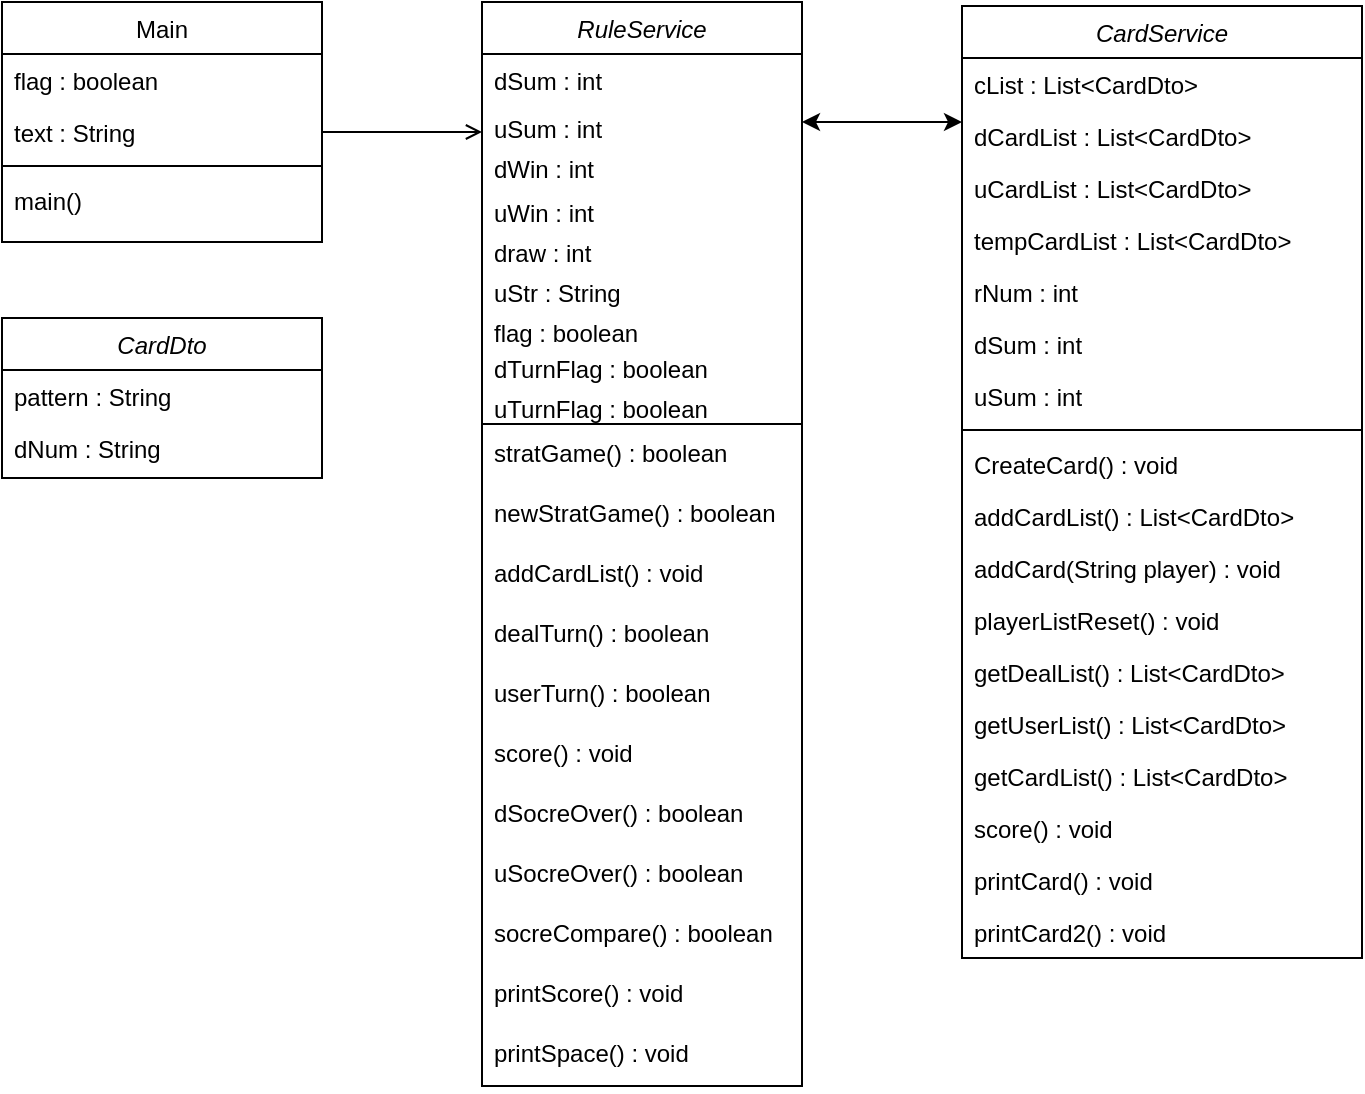<mxfile version="21.3.2" type="device">
  <diagram id="C5RBs43oDa-KdzZeNtuy" name="Page-1">
    <mxGraphModel dx="1434" dy="756" grid="1" gridSize="10" guides="1" tooltips="1" connect="1" arrows="1" fold="1" page="1" pageScale="1" pageWidth="827" pageHeight="1169" math="0" shadow="0">
      <root>
        <mxCell id="WIyWlLk6GJQsqaUBKTNV-0" />
        <mxCell id="WIyWlLk6GJQsqaUBKTNV-1" parent="WIyWlLk6GJQsqaUBKTNV-0" />
        <mxCell id="zkfFHV4jXpPFQw0GAbJ--0" value="RuleService" style="swimlane;fontStyle=2;align=center;verticalAlign=top;childLayout=stackLayout;horizontal=1;startSize=26;horizontalStack=0;resizeParent=1;resizeLast=0;collapsible=1;marginBottom=0;rounded=0;shadow=0;strokeWidth=1;" parent="WIyWlLk6GJQsqaUBKTNV-1" vertex="1">
          <mxGeometry x="320" y="122" width="160" height="542" as="geometry">
            <mxRectangle x="230" y="140" width="160" height="26" as="alternateBounds" />
          </mxGeometry>
        </mxCell>
        <mxCell id="zkfFHV4jXpPFQw0GAbJ--1" value="dSum : int " style="text;align=left;verticalAlign=top;spacingLeft=4;spacingRight=4;overflow=hidden;rotatable=0;points=[[0,0.5],[1,0.5]];portConstraint=eastwest;" parent="zkfFHV4jXpPFQw0GAbJ--0" vertex="1">
          <mxGeometry y="26" width="160" height="24" as="geometry" />
        </mxCell>
        <mxCell id="zkfFHV4jXpPFQw0GAbJ--2" value="uSum : int " style="text;align=left;verticalAlign=top;spacingLeft=4;spacingRight=4;overflow=hidden;rotatable=0;points=[[0,0.5],[1,0.5]];portConstraint=eastwest;rounded=0;shadow=0;html=0;" parent="zkfFHV4jXpPFQw0GAbJ--0" vertex="1">
          <mxGeometry y="50" width="160" height="20" as="geometry" />
        </mxCell>
        <mxCell id="zkfFHV4jXpPFQw0GAbJ--3" value="dWin : int " style="text;align=left;verticalAlign=top;spacingLeft=4;spacingRight=4;overflow=hidden;rotatable=0;points=[[0,0.5],[1,0.5]];portConstraint=eastwest;rounded=0;shadow=0;html=0;" parent="zkfFHV4jXpPFQw0GAbJ--0" vertex="1">
          <mxGeometry y="70" width="160" height="22" as="geometry" />
        </mxCell>
        <mxCell id="nTXsznVLcrMfDOOA18s6-15" value="uWin : int " style="text;align=left;verticalAlign=top;spacingLeft=4;spacingRight=4;overflow=hidden;rotatable=0;points=[[0,0.5],[1,0.5]];portConstraint=eastwest;rounded=0;shadow=0;html=0;" vertex="1" parent="zkfFHV4jXpPFQw0GAbJ--0">
          <mxGeometry y="92" width="160" height="20" as="geometry" />
        </mxCell>
        <mxCell id="nTXsznVLcrMfDOOA18s6-18" value="draw : int " style="text;align=left;verticalAlign=top;spacingLeft=4;spacingRight=4;overflow=hidden;rotatable=0;points=[[0,0.5],[1,0.5]];portConstraint=eastwest;rounded=0;shadow=0;html=0;" vertex="1" parent="zkfFHV4jXpPFQw0GAbJ--0">
          <mxGeometry y="112" width="160" height="20" as="geometry" />
        </mxCell>
        <mxCell id="nTXsznVLcrMfDOOA18s6-17" value="uStr : String" style="text;align=left;verticalAlign=top;spacingLeft=4;spacingRight=4;overflow=hidden;rotatable=0;points=[[0,0.5],[1,0.5]];portConstraint=eastwest;rounded=0;shadow=0;html=0;" vertex="1" parent="zkfFHV4jXpPFQw0GAbJ--0">
          <mxGeometry y="132" width="160" height="20" as="geometry" />
        </mxCell>
        <mxCell id="nTXsznVLcrMfDOOA18s6-16" value="flag : boolean " style="text;align=left;verticalAlign=top;spacingLeft=4;spacingRight=4;overflow=hidden;rotatable=0;points=[[0,0.5],[1,0.5]];portConstraint=eastwest;rounded=0;shadow=0;html=0;" vertex="1" parent="zkfFHV4jXpPFQw0GAbJ--0">
          <mxGeometry y="152" width="160" height="18" as="geometry" />
        </mxCell>
        <mxCell id="nTXsznVLcrMfDOOA18s6-19" value="dTurnFlag : boolean " style="text;align=left;verticalAlign=top;spacingLeft=4;spacingRight=4;overflow=hidden;rotatable=0;points=[[0,0.5],[1,0.5]];portConstraint=eastwest;rounded=0;shadow=0;html=0;" vertex="1" parent="zkfFHV4jXpPFQw0GAbJ--0">
          <mxGeometry y="170" width="160" height="20" as="geometry" />
        </mxCell>
        <mxCell id="nTXsznVLcrMfDOOA18s6-14" value="uTurnFlag : boolean " style="text;align=left;verticalAlign=top;spacingLeft=4;spacingRight=4;overflow=hidden;rotatable=0;points=[[0,0.5],[1,0.5]];portConstraint=eastwest;rounded=0;shadow=0;html=0;" vertex="1" parent="zkfFHV4jXpPFQw0GAbJ--0">
          <mxGeometry y="190" width="160" height="20" as="geometry" />
        </mxCell>
        <mxCell id="zkfFHV4jXpPFQw0GAbJ--4" value="" style="line;html=1;strokeWidth=1;align=left;verticalAlign=middle;spacingTop=-1;spacingLeft=3;spacingRight=3;rotatable=0;labelPosition=right;points=[];portConstraint=eastwest;" parent="zkfFHV4jXpPFQw0GAbJ--0" vertex="1">
          <mxGeometry y="210" width="160" height="2" as="geometry" />
        </mxCell>
        <mxCell id="zkfFHV4jXpPFQw0GAbJ--5" value="stratGame() : boolean" style="text;align=left;verticalAlign=top;spacingLeft=4;spacingRight=4;overflow=hidden;rotatable=0;points=[[0,0.5],[1,0.5]];portConstraint=eastwest;" parent="zkfFHV4jXpPFQw0GAbJ--0" vertex="1">
          <mxGeometry y="212" width="160" height="30" as="geometry" />
        </mxCell>
        <mxCell id="nTXsznVLcrMfDOOA18s6-20" value="newStratGame() : boolean" style="text;align=left;verticalAlign=top;spacingLeft=4;spacingRight=4;overflow=hidden;rotatable=0;points=[[0,0.5],[1,0.5]];portConstraint=eastwest;" vertex="1" parent="zkfFHV4jXpPFQw0GAbJ--0">
          <mxGeometry y="242" width="160" height="30" as="geometry" />
        </mxCell>
        <mxCell id="nTXsznVLcrMfDOOA18s6-21" value="addCardList() : void" style="text;align=left;verticalAlign=top;spacingLeft=4;spacingRight=4;overflow=hidden;rotatable=0;points=[[0,0.5],[1,0.5]];portConstraint=eastwest;" vertex="1" parent="zkfFHV4jXpPFQw0GAbJ--0">
          <mxGeometry y="272" width="160" height="30" as="geometry" />
        </mxCell>
        <mxCell id="nTXsznVLcrMfDOOA18s6-22" value="dealTurn() : boolean" style="text;align=left;verticalAlign=top;spacingLeft=4;spacingRight=4;overflow=hidden;rotatable=0;points=[[0,0.5],[1,0.5]];portConstraint=eastwest;" vertex="1" parent="zkfFHV4jXpPFQw0GAbJ--0">
          <mxGeometry y="302" width="160" height="30" as="geometry" />
        </mxCell>
        <mxCell id="nTXsznVLcrMfDOOA18s6-23" value="userTurn() : boolean" style="text;align=left;verticalAlign=top;spacingLeft=4;spacingRight=4;overflow=hidden;rotatable=0;points=[[0,0.5],[1,0.5]];portConstraint=eastwest;" vertex="1" parent="zkfFHV4jXpPFQw0GAbJ--0">
          <mxGeometry y="332" width="160" height="30" as="geometry" />
        </mxCell>
        <mxCell id="nTXsznVLcrMfDOOA18s6-24" value="score() : void" style="text;align=left;verticalAlign=top;spacingLeft=4;spacingRight=4;overflow=hidden;rotatable=0;points=[[0,0.5],[1,0.5]];portConstraint=eastwest;" vertex="1" parent="zkfFHV4jXpPFQw0GAbJ--0">
          <mxGeometry y="362" width="160" height="30" as="geometry" />
        </mxCell>
        <mxCell id="nTXsznVLcrMfDOOA18s6-25" value="dSocreOver() : boolean" style="text;align=left;verticalAlign=top;spacingLeft=4;spacingRight=4;overflow=hidden;rotatable=0;points=[[0,0.5],[1,0.5]];portConstraint=eastwest;" vertex="1" parent="zkfFHV4jXpPFQw0GAbJ--0">
          <mxGeometry y="392" width="160" height="30" as="geometry" />
        </mxCell>
        <mxCell id="nTXsznVLcrMfDOOA18s6-29" value="uSocreOver() : boolean" style="text;align=left;verticalAlign=top;spacingLeft=4;spacingRight=4;overflow=hidden;rotatable=0;points=[[0,0.5],[1,0.5]];portConstraint=eastwest;" vertex="1" parent="zkfFHV4jXpPFQw0GAbJ--0">
          <mxGeometry y="422" width="160" height="30" as="geometry" />
        </mxCell>
        <mxCell id="nTXsznVLcrMfDOOA18s6-27" value="socreCompare() : boolean" style="text;align=left;verticalAlign=top;spacingLeft=4;spacingRight=4;overflow=hidden;rotatable=0;points=[[0,0.5],[1,0.5]];portConstraint=eastwest;" vertex="1" parent="zkfFHV4jXpPFQw0GAbJ--0">
          <mxGeometry y="452" width="160" height="30" as="geometry" />
        </mxCell>
        <mxCell id="nTXsznVLcrMfDOOA18s6-28" value="printScore() : void" style="text;align=left;verticalAlign=top;spacingLeft=4;spacingRight=4;overflow=hidden;rotatable=0;points=[[0,0.5],[1,0.5]];portConstraint=eastwest;" vertex="1" parent="zkfFHV4jXpPFQw0GAbJ--0">
          <mxGeometry y="482" width="160" height="30" as="geometry" />
        </mxCell>
        <mxCell id="nTXsznVLcrMfDOOA18s6-31" value="printSpace() : void" style="text;align=left;verticalAlign=top;spacingLeft=4;spacingRight=4;overflow=hidden;rotatable=0;points=[[0,0.5],[1,0.5]];portConstraint=eastwest;" vertex="1" parent="zkfFHV4jXpPFQw0GAbJ--0">
          <mxGeometry y="512" width="160" height="30" as="geometry" />
        </mxCell>
        <mxCell id="zkfFHV4jXpPFQw0GAbJ--17" value="Main&#xa;" style="swimlane;fontStyle=0;align=center;verticalAlign=top;childLayout=stackLayout;horizontal=1;startSize=26;horizontalStack=0;resizeParent=1;resizeLast=0;collapsible=1;marginBottom=0;rounded=0;shadow=0;strokeWidth=1;" parent="WIyWlLk6GJQsqaUBKTNV-1" vertex="1">
          <mxGeometry x="80" y="122" width="160" height="120" as="geometry">
            <mxRectangle x="550" y="140" width="160" height="26" as="alternateBounds" />
          </mxGeometry>
        </mxCell>
        <mxCell id="zkfFHV4jXpPFQw0GAbJ--19" value="flag : boolean" style="text;align=left;verticalAlign=top;spacingLeft=4;spacingRight=4;overflow=hidden;rotatable=0;points=[[0,0.5],[1,0.5]];portConstraint=eastwest;rounded=0;shadow=0;html=0;" parent="zkfFHV4jXpPFQw0GAbJ--17" vertex="1">
          <mxGeometry y="26" width="160" height="26" as="geometry" />
        </mxCell>
        <mxCell id="zkfFHV4jXpPFQw0GAbJ--22" value="text : String" style="text;align=left;verticalAlign=top;spacingLeft=4;spacingRight=4;overflow=hidden;rotatable=0;points=[[0,0.5],[1,0.5]];portConstraint=eastwest;rounded=0;shadow=0;html=0;" parent="zkfFHV4jXpPFQw0GAbJ--17" vertex="1">
          <mxGeometry y="52" width="160" height="26" as="geometry" />
        </mxCell>
        <mxCell id="zkfFHV4jXpPFQw0GAbJ--23" value="" style="line;html=1;strokeWidth=1;align=left;verticalAlign=middle;spacingTop=-1;spacingLeft=3;spacingRight=3;rotatable=0;labelPosition=right;points=[];portConstraint=eastwest;" parent="zkfFHV4jXpPFQw0GAbJ--17" vertex="1">
          <mxGeometry y="78" width="160" height="8" as="geometry" />
        </mxCell>
        <mxCell id="zkfFHV4jXpPFQw0GAbJ--25" value="main()" style="text;align=left;verticalAlign=top;spacingLeft=4;spacingRight=4;overflow=hidden;rotatable=0;points=[[0,0.5],[1,0.5]];portConstraint=eastwest;" parent="zkfFHV4jXpPFQw0GAbJ--17" vertex="1">
          <mxGeometry y="86" width="160" height="26" as="geometry" />
        </mxCell>
        <mxCell id="zkfFHV4jXpPFQw0GAbJ--26" value="" style="endArrow=open;shadow=0;strokeWidth=1;rounded=0;endFill=1;edgeStyle=elbowEdgeStyle;elbow=vertical;exitX=1;exitY=0.5;exitDx=0;exitDy=0;" parent="WIyWlLk6GJQsqaUBKTNV-1" source="zkfFHV4jXpPFQw0GAbJ--22" target="zkfFHV4jXpPFQw0GAbJ--0" edge="1">
          <mxGeometry x="0.5" y="41" relative="1" as="geometry">
            <mxPoint x="380" y="192" as="sourcePoint" />
            <mxPoint x="300" y="350" as="targetPoint" />
            <mxPoint x="-40" y="32" as="offset" />
          </mxGeometry>
        </mxCell>
        <mxCell id="nTXsznVLcrMfDOOA18s6-0" value="CardService" style="swimlane;fontStyle=2;align=center;verticalAlign=top;childLayout=stackLayout;horizontal=1;startSize=26;horizontalStack=0;resizeParent=1;resizeLast=0;collapsible=1;marginBottom=0;rounded=0;shadow=0;strokeWidth=1;" vertex="1" parent="WIyWlLk6GJQsqaUBKTNV-1">
          <mxGeometry x="560" y="124" width="200" height="476" as="geometry">
            <mxRectangle x="230" y="140" width="160" height="26" as="alternateBounds" />
          </mxGeometry>
        </mxCell>
        <mxCell id="nTXsznVLcrMfDOOA18s6-36" value="cList : List&lt;CardDto&gt;" style="text;align=left;verticalAlign=top;spacingLeft=4;spacingRight=4;overflow=hidden;rotatable=0;points=[[0,0.5],[1,0.5]];portConstraint=eastwest;" vertex="1" parent="nTXsznVLcrMfDOOA18s6-0">
          <mxGeometry y="26" width="200" height="26" as="geometry" />
        </mxCell>
        <mxCell id="nTXsznVLcrMfDOOA18s6-39" value="dCardList : List&lt;CardDto&gt;" style="text;align=left;verticalAlign=top;spacingLeft=4;spacingRight=4;overflow=hidden;rotatable=0;points=[[0,0.5],[1,0.5]];portConstraint=eastwest;" vertex="1" parent="nTXsznVLcrMfDOOA18s6-0">
          <mxGeometry y="52" width="200" height="26" as="geometry" />
        </mxCell>
        <mxCell id="nTXsznVLcrMfDOOA18s6-42" value="uCardList : List&lt;CardDto&gt;" style="text;align=left;verticalAlign=top;spacingLeft=4;spacingRight=4;overflow=hidden;rotatable=0;points=[[0,0.5],[1,0.5]];portConstraint=eastwest;" vertex="1" parent="nTXsznVLcrMfDOOA18s6-0">
          <mxGeometry y="78" width="200" height="26" as="geometry" />
        </mxCell>
        <mxCell id="nTXsznVLcrMfDOOA18s6-41" value="tempCardList : List&lt;CardDto&gt;" style="text;align=left;verticalAlign=top;spacingLeft=4;spacingRight=4;overflow=hidden;rotatable=0;points=[[0,0.5],[1,0.5]];portConstraint=eastwest;" vertex="1" parent="nTXsznVLcrMfDOOA18s6-0">
          <mxGeometry y="104" width="200" height="26" as="geometry" />
        </mxCell>
        <mxCell id="nTXsznVLcrMfDOOA18s6-40" value="rNum : int" style="text;align=left;verticalAlign=top;spacingLeft=4;spacingRight=4;overflow=hidden;rotatable=0;points=[[0,0.5],[1,0.5]];portConstraint=eastwest;" vertex="1" parent="nTXsznVLcrMfDOOA18s6-0">
          <mxGeometry y="130" width="200" height="26" as="geometry" />
        </mxCell>
        <mxCell id="nTXsznVLcrMfDOOA18s6-44" value="dSum : int" style="text;align=left;verticalAlign=top;spacingLeft=4;spacingRight=4;overflow=hidden;rotatable=0;points=[[0,0.5],[1,0.5]];portConstraint=eastwest;" vertex="1" parent="nTXsznVLcrMfDOOA18s6-0">
          <mxGeometry y="156" width="200" height="26" as="geometry" />
        </mxCell>
        <mxCell id="nTXsznVLcrMfDOOA18s6-43" value="uSum : int" style="text;align=left;verticalAlign=top;spacingLeft=4;spacingRight=4;overflow=hidden;rotatable=0;points=[[0,0.5],[1,0.5]];portConstraint=eastwest;" vertex="1" parent="nTXsznVLcrMfDOOA18s6-0">
          <mxGeometry y="182" width="200" height="26" as="geometry" />
        </mxCell>
        <mxCell id="nTXsznVLcrMfDOOA18s6-4" value="" style="line;html=1;strokeWidth=1;align=left;verticalAlign=middle;spacingTop=-1;spacingLeft=3;spacingRight=3;rotatable=0;labelPosition=right;points=[];portConstraint=eastwest;" vertex="1" parent="nTXsznVLcrMfDOOA18s6-0">
          <mxGeometry y="208" width="200" height="8" as="geometry" />
        </mxCell>
        <mxCell id="nTXsznVLcrMfDOOA18s6-5" value="CreateCard() : void" style="text;align=left;verticalAlign=top;spacingLeft=4;spacingRight=4;overflow=hidden;rotatable=0;points=[[0,0.5],[1,0.5]];portConstraint=eastwest;" vertex="1" parent="nTXsznVLcrMfDOOA18s6-0">
          <mxGeometry y="216" width="200" height="26" as="geometry" />
        </mxCell>
        <mxCell id="nTXsznVLcrMfDOOA18s6-45" value="addCardList() : List&lt;CardDto&gt;" style="text;align=left;verticalAlign=top;spacingLeft=4;spacingRight=4;overflow=hidden;rotatable=0;points=[[0,0.5],[1,0.5]];portConstraint=eastwest;" vertex="1" parent="nTXsznVLcrMfDOOA18s6-0">
          <mxGeometry y="242" width="200" height="26" as="geometry" />
        </mxCell>
        <mxCell id="nTXsznVLcrMfDOOA18s6-48" value="addCard(String player) : void" style="text;align=left;verticalAlign=top;spacingLeft=4;spacingRight=4;overflow=hidden;rotatable=0;points=[[0,0.5],[1,0.5]];portConstraint=eastwest;" vertex="1" parent="nTXsznVLcrMfDOOA18s6-0">
          <mxGeometry y="268" width="200" height="26" as="geometry" />
        </mxCell>
        <mxCell id="nTXsznVLcrMfDOOA18s6-49" value="playerListReset() : void" style="text;align=left;verticalAlign=top;spacingLeft=4;spacingRight=4;overflow=hidden;rotatable=0;points=[[0,0.5],[1,0.5]];portConstraint=eastwest;" vertex="1" parent="nTXsznVLcrMfDOOA18s6-0">
          <mxGeometry y="294" width="200" height="26" as="geometry" />
        </mxCell>
        <mxCell id="nTXsznVLcrMfDOOA18s6-47" value="getDealList() : List&lt;CardDto&gt;" style="text;align=left;verticalAlign=top;spacingLeft=4;spacingRight=4;overflow=hidden;rotatable=0;points=[[0,0.5],[1,0.5]];portConstraint=eastwest;" vertex="1" parent="nTXsznVLcrMfDOOA18s6-0">
          <mxGeometry y="320" width="200" height="26" as="geometry" />
        </mxCell>
        <mxCell id="nTXsznVLcrMfDOOA18s6-51" value="getUserList() : List&lt;CardDto&gt;" style="text;align=left;verticalAlign=top;spacingLeft=4;spacingRight=4;overflow=hidden;rotatable=0;points=[[0,0.5],[1,0.5]];portConstraint=eastwest;" vertex="1" parent="nTXsznVLcrMfDOOA18s6-0">
          <mxGeometry y="346" width="200" height="26" as="geometry" />
        </mxCell>
        <mxCell id="nTXsznVLcrMfDOOA18s6-50" value="getCardList() : List&lt;CardDto&gt;" style="text;align=left;verticalAlign=top;spacingLeft=4;spacingRight=4;overflow=hidden;rotatable=0;points=[[0,0.5],[1,0.5]];portConstraint=eastwest;" vertex="1" parent="nTXsznVLcrMfDOOA18s6-0">
          <mxGeometry y="372" width="200" height="26" as="geometry" />
        </mxCell>
        <mxCell id="nTXsznVLcrMfDOOA18s6-46" value="score() : void" style="text;align=left;verticalAlign=top;spacingLeft=4;spacingRight=4;overflow=hidden;rotatable=0;points=[[0,0.5],[1,0.5]];portConstraint=eastwest;" vertex="1" parent="nTXsznVLcrMfDOOA18s6-0">
          <mxGeometry y="398" width="200" height="26" as="geometry" />
        </mxCell>
        <mxCell id="nTXsznVLcrMfDOOA18s6-54" value="printCard() : void" style="text;align=left;verticalAlign=top;spacingLeft=4;spacingRight=4;overflow=hidden;rotatable=0;points=[[0,0.5],[1,0.5]];portConstraint=eastwest;" vertex="1" parent="nTXsznVLcrMfDOOA18s6-0">
          <mxGeometry y="424" width="200" height="26" as="geometry" />
        </mxCell>
        <mxCell id="nTXsznVLcrMfDOOA18s6-53" value="printCard2() : void" style="text;align=left;verticalAlign=top;spacingLeft=4;spacingRight=4;overflow=hidden;rotatable=0;points=[[0,0.5],[1,0.5]];portConstraint=eastwest;" vertex="1" parent="nTXsznVLcrMfDOOA18s6-0">
          <mxGeometry y="450" width="200" height="26" as="geometry" />
        </mxCell>
        <mxCell id="nTXsznVLcrMfDOOA18s6-7" value="CardDto" style="swimlane;fontStyle=2;align=center;verticalAlign=top;childLayout=stackLayout;horizontal=1;startSize=26;horizontalStack=0;resizeParent=1;resizeLast=0;collapsible=1;marginBottom=0;rounded=0;shadow=0;strokeWidth=1;" vertex="1" parent="WIyWlLk6GJQsqaUBKTNV-1">
          <mxGeometry x="80" y="280" width="160" height="80" as="geometry">
            <mxRectangle x="230" y="140" width="160" height="26" as="alternateBounds" />
          </mxGeometry>
        </mxCell>
        <mxCell id="nTXsznVLcrMfDOOA18s6-8" value="pattern : String" style="text;align=left;verticalAlign=top;spacingLeft=4;spacingRight=4;overflow=hidden;rotatable=0;points=[[0,0.5],[1,0.5]];portConstraint=eastwest;" vertex="1" parent="nTXsznVLcrMfDOOA18s6-7">
          <mxGeometry y="26" width="160" height="26" as="geometry" />
        </mxCell>
        <mxCell id="nTXsznVLcrMfDOOA18s6-9" value="dNum : String" style="text;align=left;verticalAlign=top;spacingLeft=4;spacingRight=4;overflow=hidden;rotatable=0;points=[[0,0.5],[1,0.5]];portConstraint=eastwest;rounded=0;shadow=0;html=0;" vertex="1" parent="nTXsznVLcrMfDOOA18s6-7">
          <mxGeometry y="52" width="160" height="26" as="geometry" />
        </mxCell>
        <mxCell id="nTXsznVLcrMfDOOA18s6-35" value="" style="endArrow=classic;startArrow=classic;html=1;rounded=0;exitX=1;exitY=0.5;exitDx=0;exitDy=0;entryX=0;entryY=0.231;entryDx=0;entryDy=0;entryPerimeter=0;" edge="1" parent="WIyWlLk6GJQsqaUBKTNV-1" source="zkfFHV4jXpPFQw0GAbJ--2">
          <mxGeometry width="50" height="50" relative="1" as="geometry">
            <mxPoint x="510" y="290" as="sourcePoint" />
            <mxPoint x="560" y="182.006" as="targetPoint" />
          </mxGeometry>
        </mxCell>
      </root>
    </mxGraphModel>
  </diagram>
</mxfile>
